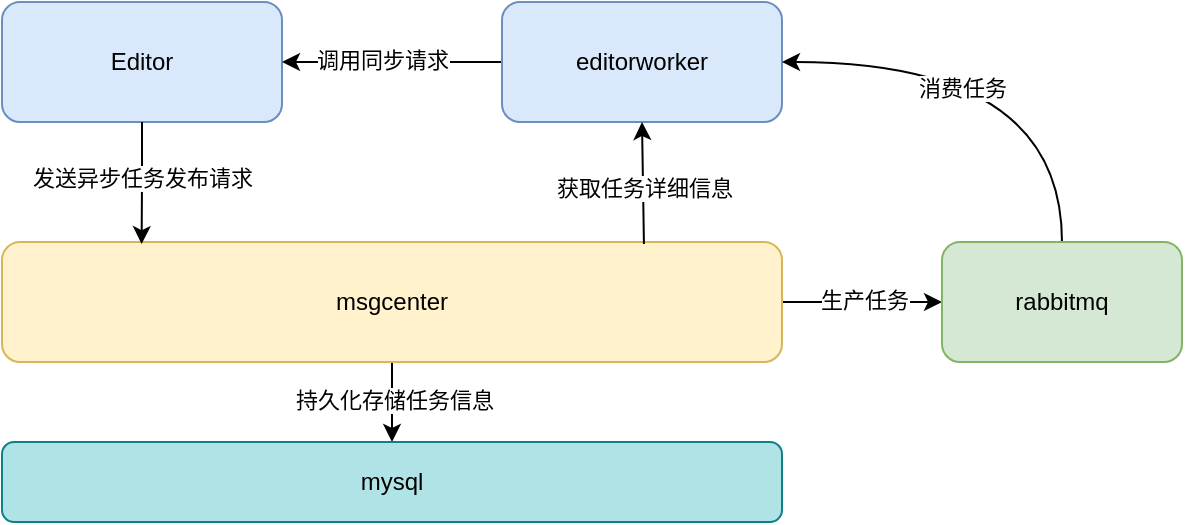 <mxfile version="24.7.7">
  <diagram name="第 1 页" id="hvBIy25wogWQ5iqZJSI8">
    <mxGraphModel dx="954" dy="605" grid="0" gridSize="10" guides="1" tooltips="1" connect="1" arrows="1" fold="1" page="1" pageScale="1" pageWidth="827" pageHeight="1169" math="0" shadow="0">
      <root>
        <mxCell id="0" />
        <mxCell id="1" parent="0" />
        <mxCell id="Lx16mgIpqbLcoNnjBxlw-1" value="Editor" style="rounded=1;whiteSpace=wrap;html=1;fillColor=#dae8fc;strokeColor=#6c8ebf;" vertex="1" parent="1">
          <mxGeometry x="170" y="110" width="140" height="60" as="geometry" />
        </mxCell>
        <mxCell id="Lx16mgIpqbLcoNnjBxlw-23" value="" style="edgeStyle=orthogonalEdgeStyle;rounded=0;orthogonalLoop=1;jettySize=auto;html=1;" edge="1" parent="1" source="Lx16mgIpqbLcoNnjBxlw-2" target="Lx16mgIpqbLcoNnjBxlw-1">
          <mxGeometry relative="1" as="geometry" />
        </mxCell>
        <mxCell id="Lx16mgIpqbLcoNnjBxlw-24" value="调用同步请求" style="edgeLabel;html=1;align=center;verticalAlign=middle;resizable=0;points=[];" vertex="1" connectable="0" parent="Lx16mgIpqbLcoNnjBxlw-23">
          <mxGeometry x="0.091" y="-1" relative="1" as="geometry">
            <mxPoint as="offset" />
          </mxGeometry>
        </mxCell>
        <mxCell id="Lx16mgIpqbLcoNnjBxlw-2" value="editorworker" style="rounded=1;whiteSpace=wrap;html=1;fillColor=#dae8fc;strokeColor=#6c8ebf;" vertex="1" parent="1">
          <mxGeometry x="420" y="110" width="140" height="60" as="geometry" />
        </mxCell>
        <mxCell id="Lx16mgIpqbLcoNnjBxlw-11" value="" style="edgeStyle=orthogonalEdgeStyle;rounded=0;orthogonalLoop=1;jettySize=auto;html=1;" edge="1" parent="1" source="Lx16mgIpqbLcoNnjBxlw-3" target="Lx16mgIpqbLcoNnjBxlw-4">
          <mxGeometry relative="1" as="geometry" />
        </mxCell>
        <mxCell id="Lx16mgIpqbLcoNnjBxlw-12" value="持久化存储任务信息" style="edgeLabel;html=1;align=center;verticalAlign=middle;resizable=0;points=[];" vertex="1" connectable="0" parent="Lx16mgIpqbLcoNnjBxlw-11">
          <mxGeometry x="-0.05" y="1" relative="1" as="geometry">
            <mxPoint as="offset" />
          </mxGeometry>
        </mxCell>
        <mxCell id="Lx16mgIpqbLcoNnjBxlw-18" value="" style="edgeStyle=orthogonalEdgeStyle;rounded=0;orthogonalLoop=1;jettySize=auto;html=1;" edge="1" parent="1" source="Lx16mgIpqbLcoNnjBxlw-3" target="Lx16mgIpqbLcoNnjBxlw-17">
          <mxGeometry relative="1" as="geometry" />
        </mxCell>
        <mxCell id="Lx16mgIpqbLcoNnjBxlw-20" value="生产任务" style="edgeLabel;html=1;align=center;verticalAlign=middle;resizable=0;points=[];" vertex="1" connectable="0" parent="Lx16mgIpqbLcoNnjBxlw-18">
          <mxGeometry x="0.02" y="1" relative="1" as="geometry">
            <mxPoint as="offset" />
          </mxGeometry>
        </mxCell>
        <mxCell id="Lx16mgIpqbLcoNnjBxlw-3" value="msgcenter" style="rounded=1;whiteSpace=wrap;html=1;fillColor=#fff2cc;strokeColor=#d6b656;" vertex="1" parent="1">
          <mxGeometry x="170" y="230" width="390" height="60" as="geometry" />
        </mxCell>
        <mxCell id="Lx16mgIpqbLcoNnjBxlw-4" value="mysql" style="rounded=1;whiteSpace=wrap;html=1;fillColor=#b0e3e6;strokeColor=#0e8088;" vertex="1" parent="1">
          <mxGeometry x="170" y="330" width="390" height="40" as="geometry" />
        </mxCell>
        <mxCell id="Lx16mgIpqbLcoNnjBxlw-9" style="edgeStyle=orthogonalEdgeStyle;rounded=0;orthogonalLoop=1;jettySize=auto;html=1;exitX=0.5;exitY=1;exitDx=0;exitDy=0;entryX=0.179;entryY=0.017;entryDx=0;entryDy=0;entryPerimeter=0;" edge="1" parent="1" source="Lx16mgIpqbLcoNnjBxlw-1" target="Lx16mgIpqbLcoNnjBxlw-3">
          <mxGeometry relative="1" as="geometry" />
        </mxCell>
        <mxCell id="Lx16mgIpqbLcoNnjBxlw-10" value="发送异步任务发布请求" style="edgeLabel;html=1;align=center;verticalAlign=middle;resizable=0;points=[];" vertex="1" connectable="0" parent="Lx16mgIpqbLcoNnjBxlw-9">
          <mxGeometry x="-0.085" relative="1" as="geometry">
            <mxPoint as="offset" />
          </mxGeometry>
        </mxCell>
        <mxCell id="Lx16mgIpqbLcoNnjBxlw-21" style="edgeStyle=orthogonalEdgeStyle;rounded=0;orthogonalLoop=1;jettySize=auto;html=1;exitX=0.5;exitY=0;exitDx=0;exitDy=0;entryX=1;entryY=0.5;entryDx=0;entryDy=0;curved=1;" edge="1" parent="1" source="Lx16mgIpqbLcoNnjBxlw-17" target="Lx16mgIpqbLcoNnjBxlw-2">
          <mxGeometry relative="1" as="geometry" />
        </mxCell>
        <mxCell id="Lx16mgIpqbLcoNnjBxlw-22" value="消费任务" style="edgeLabel;html=1;align=center;verticalAlign=middle;resizable=0;points=[];" vertex="1" connectable="0" parent="Lx16mgIpqbLcoNnjBxlw-21">
          <mxGeometry x="0.217" y="13" relative="1" as="geometry">
            <mxPoint as="offset" />
          </mxGeometry>
        </mxCell>
        <mxCell id="Lx16mgIpqbLcoNnjBxlw-17" value="rabbitmq" style="rounded=1;whiteSpace=wrap;html=1;fillColor=#d5e8d4;strokeColor=#82b366;" vertex="1" parent="1">
          <mxGeometry x="640" y="230" width="120" height="60" as="geometry" />
        </mxCell>
        <mxCell id="Lx16mgIpqbLcoNnjBxlw-25" value="" style="endArrow=classic;html=1;rounded=0;entryX=0.5;entryY=1;entryDx=0;entryDy=0;exitX=0.823;exitY=0.017;exitDx=0;exitDy=0;exitPerimeter=0;" edge="1" parent="1" source="Lx16mgIpqbLcoNnjBxlw-3">
          <mxGeometry width="50" height="50" relative="1" as="geometry">
            <mxPoint x="490" y="230" as="sourcePoint" />
            <mxPoint x="490" y="170" as="targetPoint" />
          </mxGeometry>
        </mxCell>
        <mxCell id="Lx16mgIpqbLcoNnjBxlw-26" value="获取任务详细信息" style="edgeLabel;html=1;align=center;verticalAlign=middle;resizable=0;points=[];" vertex="1" connectable="0" parent="Lx16mgIpqbLcoNnjBxlw-25">
          <mxGeometry x="-0.082" relative="1" as="geometry">
            <mxPoint as="offset" />
          </mxGeometry>
        </mxCell>
      </root>
    </mxGraphModel>
  </diagram>
</mxfile>
